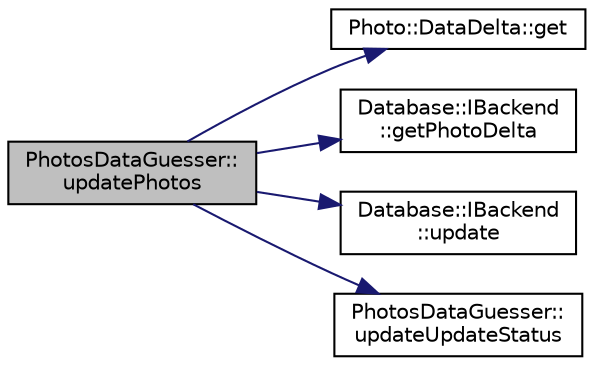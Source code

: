 digraph "PhotosDataGuesser::updatePhotos"
{
 // LATEX_PDF_SIZE
  edge [fontname="Helvetica",fontsize="10",labelfontname="Helvetica",labelfontsize="10"];
  node [fontname="Helvetica",fontsize="10",shape=record];
  rankdir="LR";
  Node1 [label="PhotosDataGuesser::\lupdatePhotos",height=0.2,width=0.4,color="black", fillcolor="grey75", style="filled", fontcolor="black",tooltip=" "];
  Node1 -> Node2 [color="midnightblue",fontsize="10",style="solid",fontname="Helvetica"];
  Node2 [label="Photo::DataDelta::get",height=0.2,width=0.4,color="black", fillcolor="white", style="filled",URL="$class_photo_1_1_data_delta.html#a0e66161143f9a45b90df50f28fdb3444",tooltip=" "];
  Node1 -> Node3 [color="midnightblue",fontsize="10",style="solid",fontname="Helvetica"];
  Node3 [label="Database::IBackend\l::getPhotoDelta",height=0.2,width=0.4,color="black", fillcolor="white", style="filled",URL="$struct_database_1_1_i_backend.html#a439e4f41fce9b9d813000bbcb4c59523",tooltip=" "];
  Node1 -> Node4 [color="midnightblue",fontsize="10",style="solid",fontname="Helvetica"];
  Node4 [label="Database::IBackend\l::update",height=0.2,width=0.4,color="black", fillcolor="white", style="filled",URL="$struct_database_1_1_i_backend.html#a54e72b2ef4e7cde71e7be3b7fd70c03e",tooltip="update photos details"];
  Node1 -> Node5 [color="midnightblue",fontsize="10",style="solid",fontname="Helvetica"];
  Node5 [label="PhotosDataGuesser::\lupdateUpdateStatus",height=0.2,width=0.4,color="black", fillcolor="white", style="filled",URL="$class_photos_data_guesser.html#aee41834a5811af02abe2abbb549dca4b",tooltip=" "];
}
